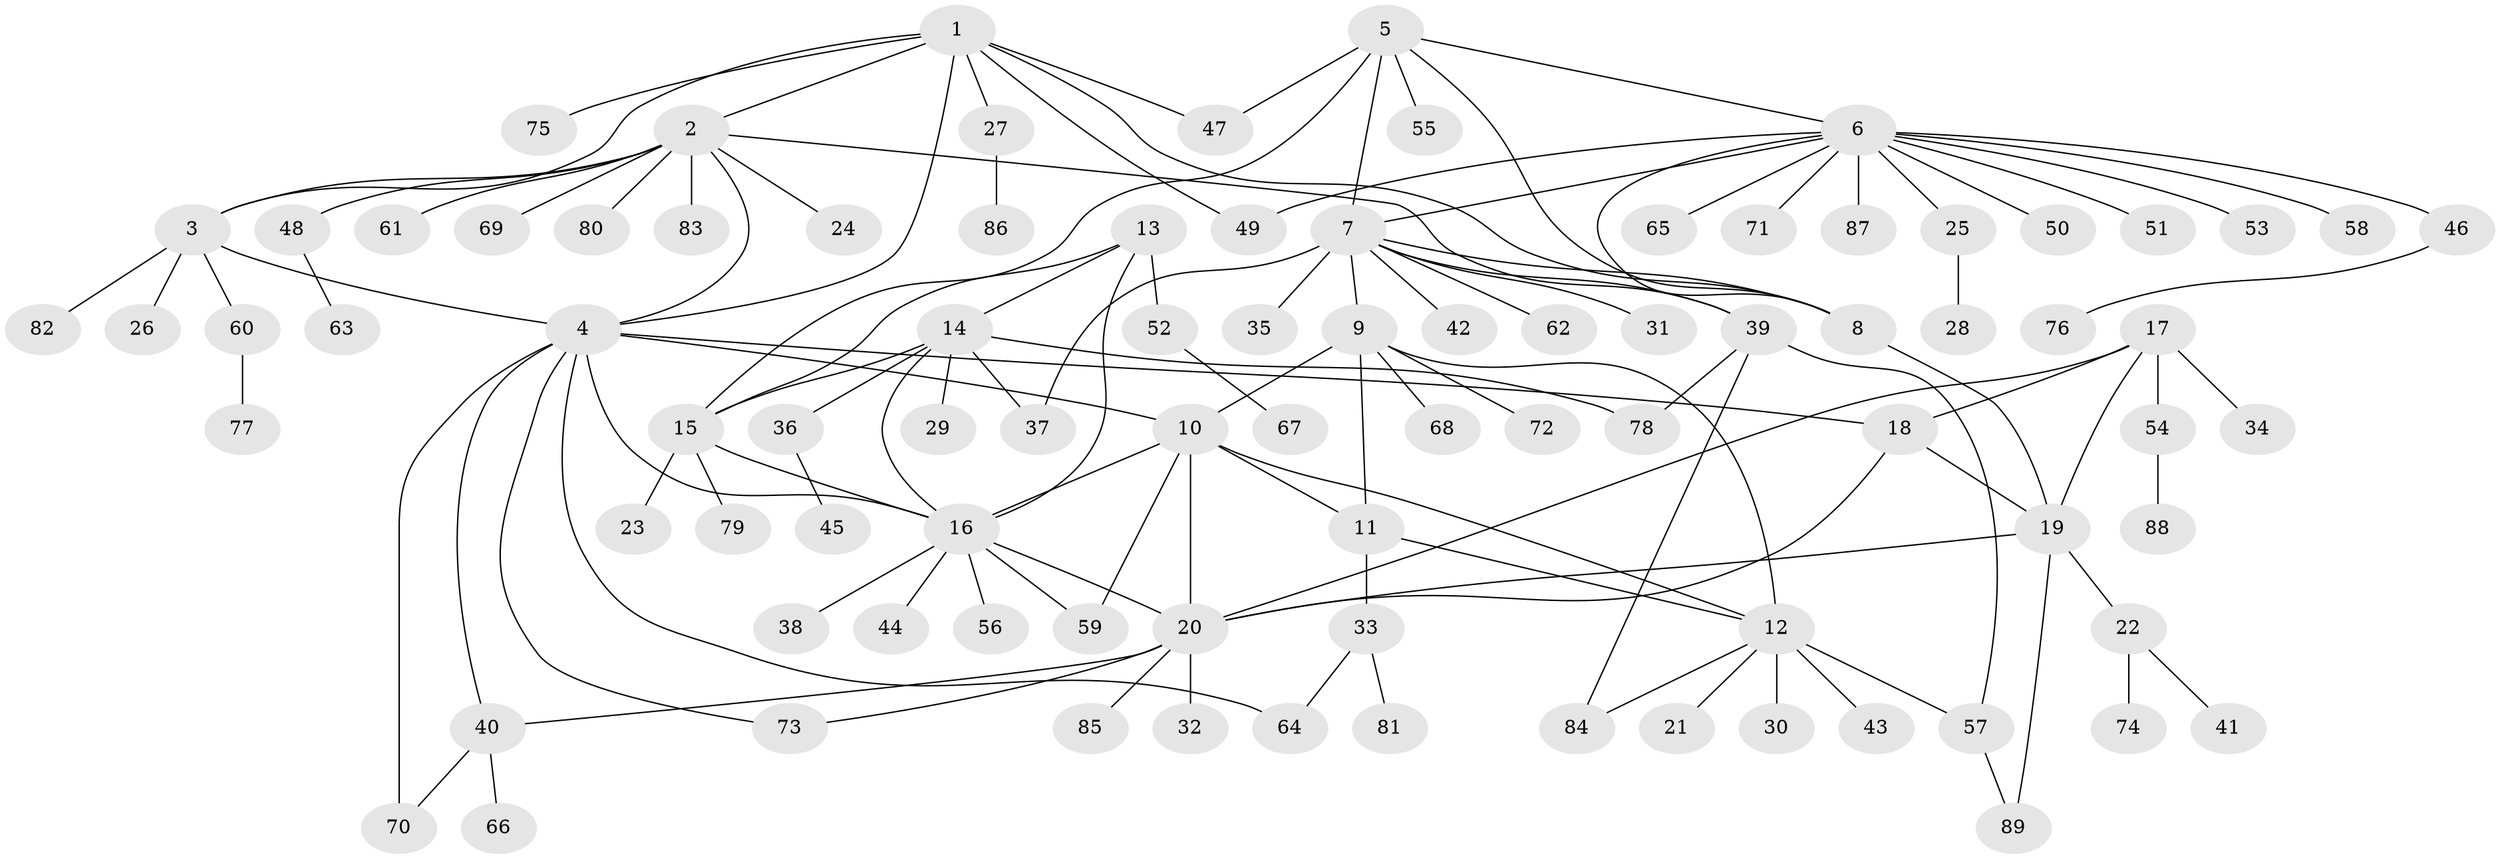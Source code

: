 // Generated by graph-tools (version 1.1) at 2025/54/03/09/25 04:54:55]
// undirected, 89 vertices, 122 edges
graph export_dot {
graph [start="1"]
  node [color=gray90,style=filled];
  1;
  2;
  3;
  4;
  5;
  6;
  7;
  8;
  9;
  10;
  11;
  12;
  13;
  14;
  15;
  16;
  17;
  18;
  19;
  20;
  21;
  22;
  23;
  24;
  25;
  26;
  27;
  28;
  29;
  30;
  31;
  32;
  33;
  34;
  35;
  36;
  37;
  38;
  39;
  40;
  41;
  42;
  43;
  44;
  45;
  46;
  47;
  48;
  49;
  50;
  51;
  52;
  53;
  54;
  55;
  56;
  57;
  58;
  59;
  60;
  61;
  62;
  63;
  64;
  65;
  66;
  67;
  68;
  69;
  70;
  71;
  72;
  73;
  74;
  75;
  76;
  77;
  78;
  79;
  80;
  81;
  82;
  83;
  84;
  85;
  86;
  87;
  88;
  89;
  1 -- 2;
  1 -- 3;
  1 -- 4;
  1 -- 8;
  1 -- 27;
  1 -- 47;
  1 -- 49;
  1 -- 75;
  2 -- 3;
  2 -- 4;
  2 -- 24;
  2 -- 39;
  2 -- 48;
  2 -- 61;
  2 -- 69;
  2 -- 80;
  2 -- 83;
  3 -- 4;
  3 -- 26;
  3 -- 60;
  3 -- 82;
  4 -- 10;
  4 -- 16;
  4 -- 18;
  4 -- 40;
  4 -- 64;
  4 -- 70;
  4 -- 73;
  5 -- 6;
  5 -- 7;
  5 -- 8;
  5 -- 15;
  5 -- 47;
  5 -- 55;
  6 -- 7;
  6 -- 8;
  6 -- 25;
  6 -- 46;
  6 -- 49;
  6 -- 50;
  6 -- 51;
  6 -- 53;
  6 -- 58;
  6 -- 65;
  6 -- 71;
  6 -- 87;
  7 -- 8;
  7 -- 9;
  7 -- 31;
  7 -- 35;
  7 -- 37;
  7 -- 39;
  7 -- 42;
  7 -- 62;
  8 -- 19;
  9 -- 10;
  9 -- 11;
  9 -- 12;
  9 -- 68;
  9 -- 72;
  10 -- 11;
  10 -- 12;
  10 -- 16;
  10 -- 20;
  10 -- 59;
  11 -- 12;
  11 -- 33;
  12 -- 21;
  12 -- 30;
  12 -- 43;
  12 -- 57;
  12 -- 84;
  13 -- 14;
  13 -- 15;
  13 -- 16;
  13 -- 52;
  14 -- 15;
  14 -- 16;
  14 -- 29;
  14 -- 36;
  14 -- 37;
  14 -- 78;
  15 -- 16;
  15 -- 23;
  15 -- 79;
  16 -- 20;
  16 -- 38;
  16 -- 44;
  16 -- 56;
  16 -- 59;
  17 -- 18;
  17 -- 19;
  17 -- 20;
  17 -- 34;
  17 -- 54;
  18 -- 19;
  18 -- 20;
  19 -- 20;
  19 -- 22;
  19 -- 89;
  20 -- 32;
  20 -- 40;
  20 -- 73;
  20 -- 85;
  22 -- 41;
  22 -- 74;
  25 -- 28;
  27 -- 86;
  33 -- 64;
  33 -- 81;
  36 -- 45;
  39 -- 57;
  39 -- 78;
  39 -- 84;
  40 -- 66;
  40 -- 70;
  46 -- 76;
  48 -- 63;
  52 -- 67;
  54 -- 88;
  57 -- 89;
  60 -- 77;
}
